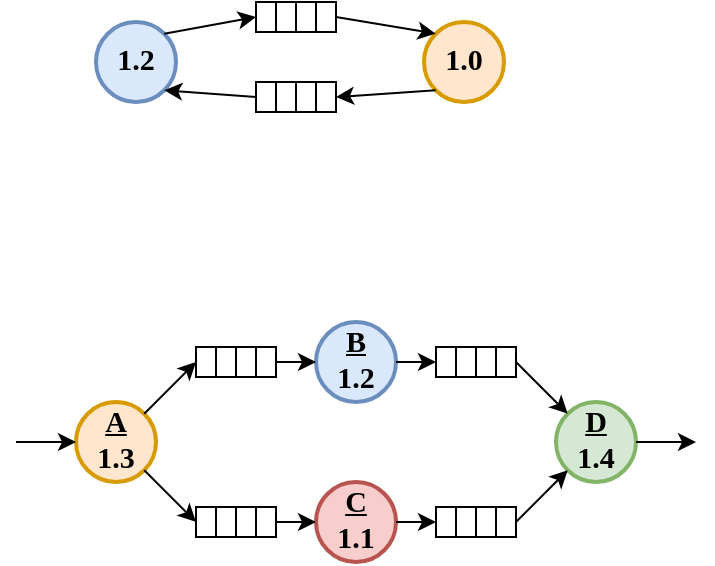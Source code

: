 <mxfile version="21.5.0" type="device">
  <diagram name="Page-1" id="J7yOkfqLwqkoHcWd9iKJ">
    <mxGraphModel dx="761" dy="1599" grid="1" gridSize="10" guides="1" tooltips="1" connect="1" arrows="1" fold="1" page="1" pageScale="1" pageWidth="827" pageHeight="1169" math="0" shadow="0">
      <root>
        <mxCell id="0" />
        <mxCell id="1" parent="0" />
        <mxCell id="fyXBZufNsQUEwjG_MLhX-1" value="&lt;font size=&quot;1&quot; face=&quot;Times New Roman&quot;&gt;&lt;b style=&quot;font-size: 15px;&quot;&gt;1.2&lt;/b&gt;&lt;/font&gt;" style="ellipse;whiteSpace=wrap;html=1;fillColor=#dae8fc;strokeColor=#6c8ebf;strokeWidth=2;align=center;verticalAlign=middle;spacing=0;spacingTop=-4;" vertex="1" parent="1">
          <mxGeometry x="250" y="-910" width="40" height="40" as="geometry" />
        </mxCell>
        <mxCell id="fyXBZufNsQUEwjG_MLhX-2" value="&lt;font size=&quot;1&quot; face=&quot;Times New Roman&quot;&gt;&lt;b style=&quot;font-size: 15px;&quot;&gt;1.0&lt;/b&gt;&lt;/font&gt;" style="ellipse;whiteSpace=wrap;html=1;fillColor=#ffe6cc;strokeColor=#d79b00;strokeWidth=2;align=center;verticalAlign=middle;spacing=0;spacingTop=-4;" vertex="1" parent="1">
          <mxGeometry x="414" y="-910" width="40" height="40" as="geometry" />
        </mxCell>
        <mxCell id="fyXBZufNsQUEwjG_MLhX-3" value="" style="group" vertex="1" connectable="0" parent="1">
          <mxGeometry x="330" y="-880" width="40" height="15" as="geometry" />
        </mxCell>
        <mxCell id="fyXBZufNsQUEwjG_MLhX-4" value="" style="group" vertex="1" connectable="0" parent="fyXBZufNsQUEwjG_MLhX-3">
          <mxGeometry width="40" height="15" as="geometry" />
        </mxCell>
        <mxCell id="fyXBZufNsQUEwjG_MLhX-5" value="" style="rounded=0;whiteSpace=wrap;html=1;" vertex="1" parent="fyXBZufNsQUEwjG_MLhX-4">
          <mxGeometry width="40" height="15" as="geometry" />
        </mxCell>
        <mxCell id="fyXBZufNsQUEwjG_MLhX-6" value="" style="endArrow=none;html=1;rounded=0;entryX=0.25;entryY=0;entryDx=0;entryDy=0;" edge="1" parent="fyXBZufNsQUEwjG_MLhX-4" target="fyXBZufNsQUEwjG_MLhX-5">
          <mxGeometry width="50" height="50" relative="1" as="geometry">
            <mxPoint x="10" y="15" as="sourcePoint" />
            <mxPoint x="60" y="30" as="targetPoint" />
          </mxGeometry>
        </mxCell>
        <mxCell id="fyXBZufNsQUEwjG_MLhX-7" value="" style="endArrow=none;html=1;rounded=0;entryX=0.5;entryY=0;entryDx=0;entryDy=0;" edge="1" parent="fyXBZufNsQUEwjG_MLhX-4" target="fyXBZufNsQUEwjG_MLhX-5">
          <mxGeometry width="50" height="50" relative="1" as="geometry">
            <mxPoint x="20" y="15" as="sourcePoint" />
            <mxPoint x="20" y="7.5" as="targetPoint" />
          </mxGeometry>
        </mxCell>
        <mxCell id="fyXBZufNsQUEwjG_MLhX-8" value="" style="endArrow=none;html=1;rounded=0;entryX=0.75;entryY=0;entryDx=0;entryDy=0;" edge="1" parent="fyXBZufNsQUEwjG_MLhX-4" target="fyXBZufNsQUEwjG_MLhX-5">
          <mxGeometry width="50" height="50" relative="1" as="geometry">
            <mxPoint x="30" y="15" as="sourcePoint" />
            <mxPoint x="30" y="15" as="targetPoint" />
          </mxGeometry>
        </mxCell>
        <mxCell id="fyXBZufNsQUEwjG_MLhX-9" value="" style="endArrow=classic;html=1;rounded=0;exitX=0;exitY=1;exitDx=0;exitDy=0;entryX=1;entryY=0.5;entryDx=0;entryDy=0;" edge="1" parent="1" source="fyXBZufNsQUEwjG_MLhX-2" target="fyXBZufNsQUEwjG_MLhX-5">
          <mxGeometry width="50" height="50" relative="1" as="geometry">
            <mxPoint x="380" y="-895" as="sourcePoint" />
            <mxPoint x="424" y="-880" as="targetPoint" />
          </mxGeometry>
        </mxCell>
        <mxCell id="fyXBZufNsQUEwjG_MLhX-10" value="" style="endArrow=classic;html=1;rounded=0;exitX=0;exitY=0.5;exitDx=0;exitDy=0;entryX=1;entryY=1;entryDx=0;entryDy=0;" edge="1" parent="1" source="fyXBZufNsQUEwjG_MLhX-5" target="fyXBZufNsQUEwjG_MLhX-1">
          <mxGeometry width="50" height="50" relative="1" as="geometry">
            <mxPoint x="424" y="-880" as="sourcePoint" />
            <mxPoint x="380" y="-865" as="targetPoint" />
          </mxGeometry>
        </mxCell>
        <mxCell id="fyXBZufNsQUEwjG_MLhX-11" value="" style="group" vertex="1" connectable="0" parent="1">
          <mxGeometry x="330" y="-920" width="40" height="15" as="geometry" />
        </mxCell>
        <mxCell id="fyXBZufNsQUEwjG_MLhX-12" value="" style="group" vertex="1" connectable="0" parent="fyXBZufNsQUEwjG_MLhX-11">
          <mxGeometry width="40" height="15" as="geometry" />
        </mxCell>
        <mxCell id="fyXBZufNsQUEwjG_MLhX-13" value="" style="rounded=0;whiteSpace=wrap;html=1;" vertex="1" parent="fyXBZufNsQUEwjG_MLhX-12">
          <mxGeometry width="40" height="15" as="geometry" />
        </mxCell>
        <mxCell id="fyXBZufNsQUEwjG_MLhX-14" value="" style="endArrow=none;html=1;rounded=0;entryX=0.25;entryY=0;entryDx=0;entryDy=0;" edge="1" parent="fyXBZufNsQUEwjG_MLhX-12" target="fyXBZufNsQUEwjG_MLhX-13">
          <mxGeometry width="50" height="50" relative="1" as="geometry">
            <mxPoint x="10" y="15" as="sourcePoint" />
            <mxPoint x="60" y="30" as="targetPoint" />
          </mxGeometry>
        </mxCell>
        <mxCell id="fyXBZufNsQUEwjG_MLhX-15" value="" style="endArrow=none;html=1;rounded=0;entryX=0.5;entryY=0;entryDx=0;entryDy=0;" edge="1" parent="fyXBZufNsQUEwjG_MLhX-12" target="fyXBZufNsQUEwjG_MLhX-13">
          <mxGeometry width="50" height="50" relative="1" as="geometry">
            <mxPoint x="20" y="15" as="sourcePoint" />
            <mxPoint x="20" y="7.5" as="targetPoint" />
          </mxGeometry>
        </mxCell>
        <mxCell id="fyXBZufNsQUEwjG_MLhX-16" value="" style="endArrow=none;html=1;rounded=0;entryX=0.75;entryY=0;entryDx=0;entryDy=0;" edge="1" parent="fyXBZufNsQUEwjG_MLhX-12" target="fyXBZufNsQUEwjG_MLhX-13">
          <mxGeometry width="50" height="50" relative="1" as="geometry">
            <mxPoint x="30" y="15" as="sourcePoint" />
            <mxPoint x="30" y="15" as="targetPoint" />
          </mxGeometry>
        </mxCell>
        <mxCell id="fyXBZufNsQUEwjG_MLhX-17" value="" style="endArrow=classic;html=1;rounded=0;exitX=1;exitY=0.5;exitDx=0;exitDy=0;entryX=0;entryY=0;entryDx=0;entryDy=0;" edge="1" parent="1" source="fyXBZufNsQUEwjG_MLhX-13" target="fyXBZufNsQUEwjG_MLhX-2">
          <mxGeometry width="50" height="50" relative="1" as="geometry">
            <mxPoint x="300" y="-890" as="sourcePoint" />
            <mxPoint x="340" y="-905" as="targetPoint" />
          </mxGeometry>
        </mxCell>
        <mxCell id="fyXBZufNsQUEwjG_MLhX-18" value="" style="endArrow=classic;html=1;rounded=0;exitX=1;exitY=0;exitDx=0;exitDy=0;entryX=0;entryY=0.5;entryDx=0;entryDy=0;" edge="1" parent="1" source="fyXBZufNsQUEwjG_MLhX-1" target="fyXBZufNsQUEwjG_MLhX-13">
          <mxGeometry width="50" height="50" relative="1" as="geometry">
            <mxPoint x="-270" y="1120" as="sourcePoint" />
            <mxPoint x="-320" y="936" as="targetPoint" />
          </mxGeometry>
        </mxCell>
        <mxCell id="fyXBZufNsQUEwjG_MLhX-19" value="&lt;font size=&quot;1&quot; face=&quot;Times New Roman&quot;&gt;&lt;b style=&quot;font-size: 15px;&quot;&gt;&lt;u&gt;A&lt;/u&gt;&lt;br&gt;1.3&lt;/b&gt;&lt;/font&gt;" style="ellipse;whiteSpace=wrap;html=1;fillColor=#ffe6cc;strokeColor=#d79b00;strokeWidth=2;align=center;verticalAlign=middle;spacing=0;spacingTop=-4;" vertex="1" parent="1">
          <mxGeometry x="240" y="-720" width="40" height="40" as="geometry" />
        </mxCell>
        <mxCell id="fyXBZufNsQUEwjG_MLhX-20" value="&lt;font size=&quot;1&quot; face=&quot;Times New Roman&quot;&gt;&lt;b style=&quot;font-size: 15px;&quot;&gt;&lt;u&gt;B&lt;/u&gt;&lt;br&gt;1.2&lt;/b&gt;&lt;/font&gt;" style="ellipse;whiteSpace=wrap;html=1;fillColor=#dae8fc;strokeColor=#6c8ebf;strokeWidth=2;align=center;verticalAlign=middle;spacing=0;spacingTop=-4;" vertex="1" parent="1">
          <mxGeometry x="360" y="-760" width="40" height="40" as="geometry" />
        </mxCell>
        <mxCell id="fyXBZufNsQUEwjG_MLhX-21" value="&lt;font size=&quot;1&quot; face=&quot;Times New Roman&quot;&gt;&lt;b style=&quot;font-size: 15px;&quot;&gt;&lt;u&gt;C&lt;/u&gt;&lt;br&gt;1.1&lt;/b&gt;&lt;/font&gt;" style="ellipse;whiteSpace=wrap;html=1;fillColor=#f8cecc;strokeColor=#b85450;strokeWidth=2;align=center;verticalAlign=middle;spacing=0;spacingTop=-4;" vertex="1" parent="1">
          <mxGeometry x="360" y="-680" width="40" height="40" as="geometry" />
        </mxCell>
        <mxCell id="fyXBZufNsQUEwjG_MLhX-22" value="&lt;font size=&quot;1&quot; face=&quot;Times New Roman&quot;&gt;&lt;b style=&quot;font-size: 15px;&quot;&gt;&lt;u&gt;D&lt;/u&gt;&lt;br&gt;1.4&lt;/b&gt;&lt;/font&gt;" style="ellipse;whiteSpace=wrap;html=1;fillColor=#d5e8d4;strokeColor=#82b366;strokeWidth=2;align=center;verticalAlign=middle;spacing=0;spacingTop=-4;" vertex="1" parent="1">
          <mxGeometry x="480" y="-720" width="40" height="40" as="geometry" />
        </mxCell>
        <mxCell id="fyXBZufNsQUEwjG_MLhX-24" value="" style="group" vertex="1" connectable="0" parent="1">
          <mxGeometry x="300" y="-747.5" width="40" height="15" as="geometry" />
        </mxCell>
        <mxCell id="fyXBZufNsQUEwjG_MLhX-25" value="" style="group" vertex="1" connectable="0" parent="fyXBZufNsQUEwjG_MLhX-24">
          <mxGeometry width="40" height="15" as="geometry" />
        </mxCell>
        <mxCell id="fyXBZufNsQUEwjG_MLhX-26" value="" style="rounded=0;whiteSpace=wrap;html=1;" vertex="1" parent="fyXBZufNsQUEwjG_MLhX-25">
          <mxGeometry width="40" height="15" as="geometry" />
        </mxCell>
        <mxCell id="fyXBZufNsQUEwjG_MLhX-27" value="" style="endArrow=none;html=1;rounded=0;entryX=0.25;entryY=0;entryDx=0;entryDy=0;" edge="1" parent="fyXBZufNsQUEwjG_MLhX-25" target="fyXBZufNsQUEwjG_MLhX-26">
          <mxGeometry width="50" height="50" relative="1" as="geometry">
            <mxPoint x="10" y="15" as="sourcePoint" />
            <mxPoint x="60" y="30" as="targetPoint" />
          </mxGeometry>
        </mxCell>
        <mxCell id="fyXBZufNsQUEwjG_MLhX-28" value="" style="endArrow=none;html=1;rounded=0;entryX=0.5;entryY=0;entryDx=0;entryDy=0;" edge="1" parent="fyXBZufNsQUEwjG_MLhX-25" target="fyXBZufNsQUEwjG_MLhX-26">
          <mxGeometry width="50" height="50" relative="1" as="geometry">
            <mxPoint x="20" y="15" as="sourcePoint" />
            <mxPoint x="20" y="7.5" as="targetPoint" />
          </mxGeometry>
        </mxCell>
        <mxCell id="fyXBZufNsQUEwjG_MLhX-29" value="" style="endArrow=none;html=1;rounded=0;entryX=0.75;entryY=0;entryDx=0;entryDy=0;" edge="1" parent="fyXBZufNsQUEwjG_MLhX-25" target="fyXBZufNsQUEwjG_MLhX-26">
          <mxGeometry width="50" height="50" relative="1" as="geometry">
            <mxPoint x="30" y="15" as="sourcePoint" />
            <mxPoint x="30" y="15" as="targetPoint" />
          </mxGeometry>
        </mxCell>
        <mxCell id="fyXBZufNsQUEwjG_MLhX-30" value="" style="group" vertex="1" connectable="0" parent="1">
          <mxGeometry x="300" y="-667.5" width="40" height="15" as="geometry" />
        </mxCell>
        <mxCell id="fyXBZufNsQUEwjG_MLhX-31" value="" style="group" vertex="1" connectable="0" parent="fyXBZufNsQUEwjG_MLhX-30">
          <mxGeometry width="40" height="15" as="geometry" />
        </mxCell>
        <mxCell id="fyXBZufNsQUEwjG_MLhX-32" value="" style="rounded=0;whiteSpace=wrap;html=1;" vertex="1" parent="fyXBZufNsQUEwjG_MLhX-31">
          <mxGeometry width="40" height="15" as="geometry" />
        </mxCell>
        <mxCell id="fyXBZufNsQUEwjG_MLhX-33" value="" style="endArrow=none;html=1;rounded=0;entryX=0.25;entryY=0;entryDx=0;entryDy=0;" edge="1" parent="fyXBZufNsQUEwjG_MLhX-31" target="fyXBZufNsQUEwjG_MLhX-32">
          <mxGeometry width="50" height="50" relative="1" as="geometry">
            <mxPoint x="10" y="15" as="sourcePoint" />
            <mxPoint x="60" y="30" as="targetPoint" />
          </mxGeometry>
        </mxCell>
        <mxCell id="fyXBZufNsQUEwjG_MLhX-34" value="" style="endArrow=none;html=1;rounded=0;entryX=0.5;entryY=0;entryDx=0;entryDy=0;" edge="1" parent="fyXBZufNsQUEwjG_MLhX-31" target="fyXBZufNsQUEwjG_MLhX-32">
          <mxGeometry width="50" height="50" relative="1" as="geometry">
            <mxPoint x="20" y="15" as="sourcePoint" />
            <mxPoint x="20" y="7.5" as="targetPoint" />
          </mxGeometry>
        </mxCell>
        <mxCell id="fyXBZufNsQUEwjG_MLhX-35" value="" style="endArrow=none;html=1;rounded=0;entryX=0.75;entryY=0;entryDx=0;entryDy=0;" edge="1" parent="fyXBZufNsQUEwjG_MLhX-31" target="fyXBZufNsQUEwjG_MLhX-32">
          <mxGeometry width="50" height="50" relative="1" as="geometry">
            <mxPoint x="30" y="15" as="sourcePoint" />
            <mxPoint x="30" y="15" as="targetPoint" />
          </mxGeometry>
        </mxCell>
        <mxCell id="fyXBZufNsQUEwjG_MLhX-36" value="" style="group" vertex="1" connectable="0" parent="1">
          <mxGeometry x="420" y="-747.5" width="40" height="15" as="geometry" />
        </mxCell>
        <mxCell id="fyXBZufNsQUEwjG_MLhX-37" value="" style="group" vertex="1" connectable="0" parent="fyXBZufNsQUEwjG_MLhX-36">
          <mxGeometry width="40" height="15" as="geometry" />
        </mxCell>
        <mxCell id="fyXBZufNsQUEwjG_MLhX-38" value="" style="rounded=0;whiteSpace=wrap;html=1;" vertex="1" parent="fyXBZufNsQUEwjG_MLhX-37">
          <mxGeometry width="40" height="15" as="geometry" />
        </mxCell>
        <mxCell id="fyXBZufNsQUEwjG_MLhX-39" value="" style="endArrow=none;html=1;rounded=0;entryX=0.25;entryY=0;entryDx=0;entryDy=0;" edge="1" parent="fyXBZufNsQUEwjG_MLhX-37" target="fyXBZufNsQUEwjG_MLhX-38">
          <mxGeometry width="50" height="50" relative="1" as="geometry">
            <mxPoint x="10" y="15" as="sourcePoint" />
            <mxPoint x="60" y="30" as="targetPoint" />
          </mxGeometry>
        </mxCell>
        <mxCell id="fyXBZufNsQUEwjG_MLhX-40" value="" style="endArrow=none;html=1;rounded=0;entryX=0.5;entryY=0;entryDx=0;entryDy=0;" edge="1" parent="fyXBZufNsQUEwjG_MLhX-37" target="fyXBZufNsQUEwjG_MLhX-38">
          <mxGeometry width="50" height="50" relative="1" as="geometry">
            <mxPoint x="20" y="15" as="sourcePoint" />
            <mxPoint x="20" y="7.5" as="targetPoint" />
          </mxGeometry>
        </mxCell>
        <mxCell id="fyXBZufNsQUEwjG_MLhX-41" value="" style="endArrow=none;html=1;rounded=0;entryX=0.75;entryY=0;entryDx=0;entryDy=0;" edge="1" parent="fyXBZufNsQUEwjG_MLhX-37" target="fyXBZufNsQUEwjG_MLhX-38">
          <mxGeometry width="50" height="50" relative="1" as="geometry">
            <mxPoint x="30" y="15" as="sourcePoint" />
            <mxPoint x="30" y="15" as="targetPoint" />
          </mxGeometry>
        </mxCell>
        <mxCell id="fyXBZufNsQUEwjG_MLhX-42" value="" style="group" vertex="1" connectable="0" parent="1">
          <mxGeometry x="420" y="-667.5" width="40" height="15" as="geometry" />
        </mxCell>
        <mxCell id="fyXBZufNsQUEwjG_MLhX-43" value="" style="group" vertex="1" connectable="0" parent="fyXBZufNsQUEwjG_MLhX-42">
          <mxGeometry width="40" height="15" as="geometry" />
        </mxCell>
        <mxCell id="fyXBZufNsQUEwjG_MLhX-44" value="" style="rounded=0;whiteSpace=wrap;html=1;" vertex="1" parent="fyXBZufNsQUEwjG_MLhX-43">
          <mxGeometry width="40" height="15" as="geometry" />
        </mxCell>
        <mxCell id="fyXBZufNsQUEwjG_MLhX-45" value="" style="endArrow=none;html=1;rounded=0;entryX=0.25;entryY=0;entryDx=0;entryDy=0;" edge="1" parent="fyXBZufNsQUEwjG_MLhX-43" target="fyXBZufNsQUEwjG_MLhX-44">
          <mxGeometry width="50" height="50" relative="1" as="geometry">
            <mxPoint x="10" y="15" as="sourcePoint" />
            <mxPoint x="60" y="30" as="targetPoint" />
          </mxGeometry>
        </mxCell>
        <mxCell id="fyXBZufNsQUEwjG_MLhX-46" value="" style="endArrow=none;html=1;rounded=0;entryX=0.5;entryY=0;entryDx=0;entryDy=0;" edge="1" parent="fyXBZufNsQUEwjG_MLhX-43" target="fyXBZufNsQUEwjG_MLhX-44">
          <mxGeometry width="50" height="50" relative="1" as="geometry">
            <mxPoint x="20" y="15" as="sourcePoint" />
            <mxPoint x="20" y="7.5" as="targetPoint" />
          </mxGeometry>
        </mxCell>
        <mxCell id="fyXBZufNsQUEwjG_MLhX-47" value="" style="endArrow=none;html=1;rounded=0;entryX=0.75;entryY=0;entryDx=0;entryDy=0;" edge="1" parent="fyXBZufNsQUEwjG_MLhX-43" target="fyXBZufNsQUEwjG_MLhX-44">
          <mxGeometry width="50" height="50" relative="1" as="geometry">
            <mxPoint x="30" y="15" as="sourcePoint" />
            <mxPoint x="30" y="15" as="targetPoint" />
          </mxGeometry>
        </mxCell>
        <mxCell id="fyXBZufNsQUEwjG_MLhX-48" value="" style="endArrow=classic;html=1;rounded=0;exitX=1;exitY=0;exitDx=0;exitDy=0;entryX=0;entryY=0.5;entryDx=0;entryDy=0;" edge="1" parent="1" source="fyXBZufNsQUEwjG_MLhX-19" target="fyXBZufNsQUEwjG_MLhX-26">
          <mxGeometry width="50" height="50" relative="1" as="geometry">
            <mxPoint x="294" y="-894" as="sourcePoint" />
            <mxPoint x="340" y="-902" as="targetPoint" />
          </mxGeometry>
        </mxCell>
        <mxCell id="fyXBZufNsQUEwjG_MLhX-49" value="" style="endArrow=classic;html=1;rounded=0;exitX=1;exitY=1;exitDx=0;exitDy=0;entryX=0;entryY=0.5;entryDx=0;entryDy=0;" edge="1" parent="1" source="fyXBZufNsQUEwjG_MLhX-19" target="fyXBZufNsQUEwjG_MLhX-32">
          <mxGeometry width="50" height="50" relative="1" as="geometry">
            <mxPoint x="284" y="-704" as="sourcePoint" />
            <mxPoint x="310" y="-730" as="targetPoint" />
          </mxGeometry>
        </mxCell>
        <mxCell id="fyXBZufNsQUEwjG_MLhX-50" value="" style="endArrow=classic;html=1;rounded=0;exitX=1;exitY=0.5;exitDx=0;exitDy=0;entryX=0;entryY=0;entryDx=0;entryDy=0;" edge="1" parent="1" source="fyXBZufNsQUEwjG_MLhX-38" target="fyXBZufNsQUEwjG_MLhX-22">
          <mxGeometry width="50" height="50" relative="1" as="geometry">
            <mxPoint x="294" y="-694" as="sourcePoint" />
            <mxPoint x="320" y="-720" as="targetPoint" />
          </mxGeometry>
        </mxCell>
        <mxCell id="fyXBZufNsQUEwjG_MLhX-51" value="" style="endArrow=classic;html=1;rounded=0;exitX=1;exitY=0.5;exitDx=0;exitDy=0;entryX=0;entryY=1;entryDx=0;entryDy=0;" edge="1" parent="1" source="fyXBZufNsQUEwjG_MLhX-44" target="fyXBZufNsQUEwjG_MLhX-22">
          <mxGeometry width="50" height="50" relative="1" as="geometry">
            <mxPoint x="470" y="-730" as="sourcePoint" />
            <mxPoint x="496" y="-704" as="targetPoint" />
          </mxGeometry>
        </mxCell>
        <mxCell id="fyXBZufNsQUEwjG_MLhX-52" value="" style="endArrow=classic;html=1;rounded=0;exitX=1;exitY=0.5;exitDx=0;exitDy=0;entryX=0;entryY=0.5;entryDx=0;entryDy=0;" edge="1" parent="1" source="fyXBZufNsQUEwjG_MLhX-26" target="fyXBZufNsQUEwjG_MLhX-20">
          <mxGeometry width="50" height="50" relative="1" as="geometry">
            <mxPoint x="284" y="-704" as="sourcePoint" />
            <mxPoint x="310" y="-730" as="targetPoint" />
          </mxGeometry>
        </mxCell>
        <mxCell id="fyXBZufNsQUEwjG_MLhX-53" value="" style="endArrow=classic;html=1;rounded=0;exitX=1;exitY=0.5;exitDx=0;exitDy=0;entryX=0;entryY=0.5;entryDx=0;entryDy=0;" edge="1" parent="1" source="fyXBZufNsQUEwjG_MLhX-20" target="fyXBZufNsQUEwjG_MLhX-38">
          <mxGeometry width="50" height="50" relative="1" as="geometry">
            <mxPoint x="294" y="-694" as="sourcePoint" />
            <mxPoint x="320" y="-720" as="targetPoint" />
          </mxGeometry>
        </mxCell>
        <mxCell id="fyXBZufNsQUEwjG_MLhX-54" value="" style="endArrow=classic;html=1;rounded=0;exitX=1;exitY=0.5;exitDx=0;exitDy=0;entryX=0;entryY=0.5;entryDx=0;entryDy=0;" edge="1" parent="1" source="fyXBZufNsQUEwjG_MLhX-32" target="fyXBZufNsQUEwjG_MLhX-21">
          <mxGeometry width="50" height="50" relative="1" as="geometry">
            <mxPoint x="304" y="-684" as="sourcePoint" />
            <mxPoint x="330" y="-710" as="targetPoint" />
          </mxGeometry>
        </mxCell>
        <mxCell id="fyXBZufNsQUEwjG_MLhX-55" value="" style="endArrow=classic;html=1;rounded=0;exitX=1;exitY=0.5;exitDx=0;exitDy=0;entryX=0;entryY=0.5;entryDx=0;entryDy=0;" edge="1" parent="1" source="fyXBZufNsQUEwjG_MLhX-21" target="fyXBZufNsQUEwjG_MLhX-44">
          <mxGeometry width="50" height="50" relative="1" as="geometry">
            <mxPoint x="314" y="-674" as="sourcePoint" />
            <mxPoint x="340" y="-700" as="targetPoint" />
          </mxGeometry>
        </mxCell>
        <mxCell id="fyXBZufNsQUEwjG_MLhX-56" value="" style="endArrow=classic;html=1;rounded=0;entryX=0;entryY=0.5;entryDx=0;entryDy=0;" edge="1" parent="1" target="fyXBZufNsQUEwjG_MLhX-19">
          <mxGeometry width="50" height="50" relative="1" as="geometry">
            <mxPoint x="210" y="-700" as="sourcePoint" />
            <mxPoint x="370" y="-730" as="targetPoint" />
          </mxGeometry>
        </mxCell>
        <mxCell id="fyXBZufNsQUEwjG_MLhX-57" value="" style="endArrow=classic;html=1;rounded=0;exitX=1;exitY=0.5;exitDx=0;exitDy=0;" edge="1" parent="1" source="fyXBZufNsQUEwjG_MLhX-22">
          <mxGeometry width="50" height="50" relative="1" as="geometry">
            <mxPoint x="520" y="-700.43" as="sourcePoint" />
            <mxPoint x="550" y="-700" as="targetPoint" />
          </mxGeometry>
        </mxCell>
      </root>
    </mxGraphModel>
  </diagram>
</mxfile>
